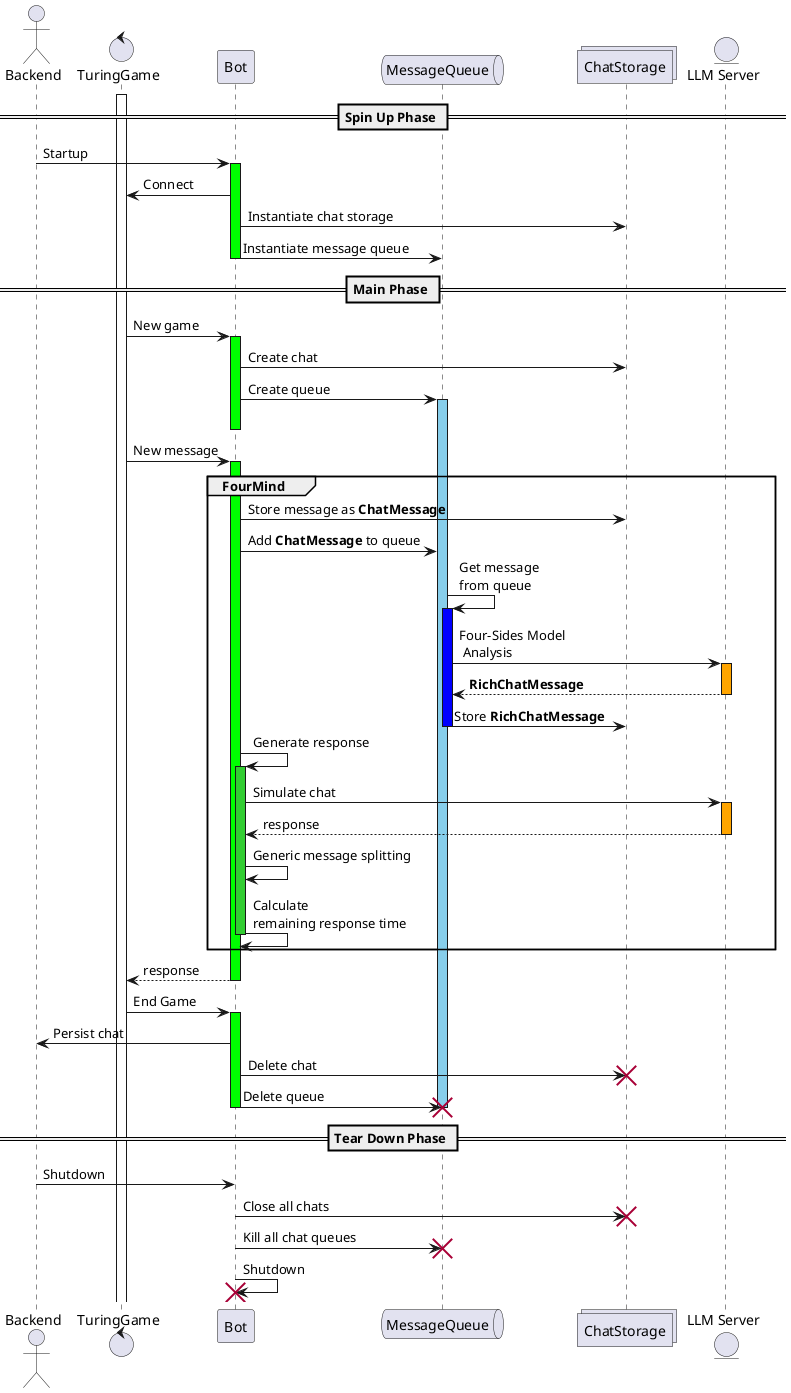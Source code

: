 @startuml Fourmind Architecture Diagram

actor Backend as backend
control TuringGame as tg
participant Bot as bot
queue MessageQueue as mq
collections ChatStorage as cs
entity "LLM Server" as llm

activate tg

== Spin Up Phase ==
backend -> bot ++ #Lime: Startup
bot -> tg: Connect
bot -> cs: Instantiate chat storage
bot -> mq: Instantiate message queue
deactivate bot

== Main Phase ==
tg -> bot ++ #Lime: New game
bot -> cs: Create chat
bot -> mq ++ #SkyBlue: Create queue
deactivate bot

tg -> bot ++ #Lime: New message

group FourMind

bot -> cs: Store message as **ChatMessage**
bot -> mq: Add **ChatMessage** to queue
mq -> mq ++ #Blue: Get message\nfrom queue
mq -> llm ++ #Orange: Four-Sides Model\n Analysis
return **RichChatMessage**
deactivate llm

mq -> cs: Store **RichChatMessage**
deactivate mq

bot -> bot ++ #LimeGreen: Generate response

bot -> llm ++ #Orange: Simulate chat
return response

bot -> bot: Generic message splitting
bot -> bot: Calculate \nremaining response time
deactivate
end
bot --> tg: response
deactivate bot

tg -> bot ++ #Lime: End Game
bot -> backend: Persist chat
bot -> cs!!: Delete chat
bot -> mq!!: Delete queue
deactivate bot

== Tear Down Phase ==
backend -> bot: Shutdown
bot -> cs!!: Close all chats
bot -> mq!!: Kill all chat queues
bot -> bot!!: Shutdown

@enduml